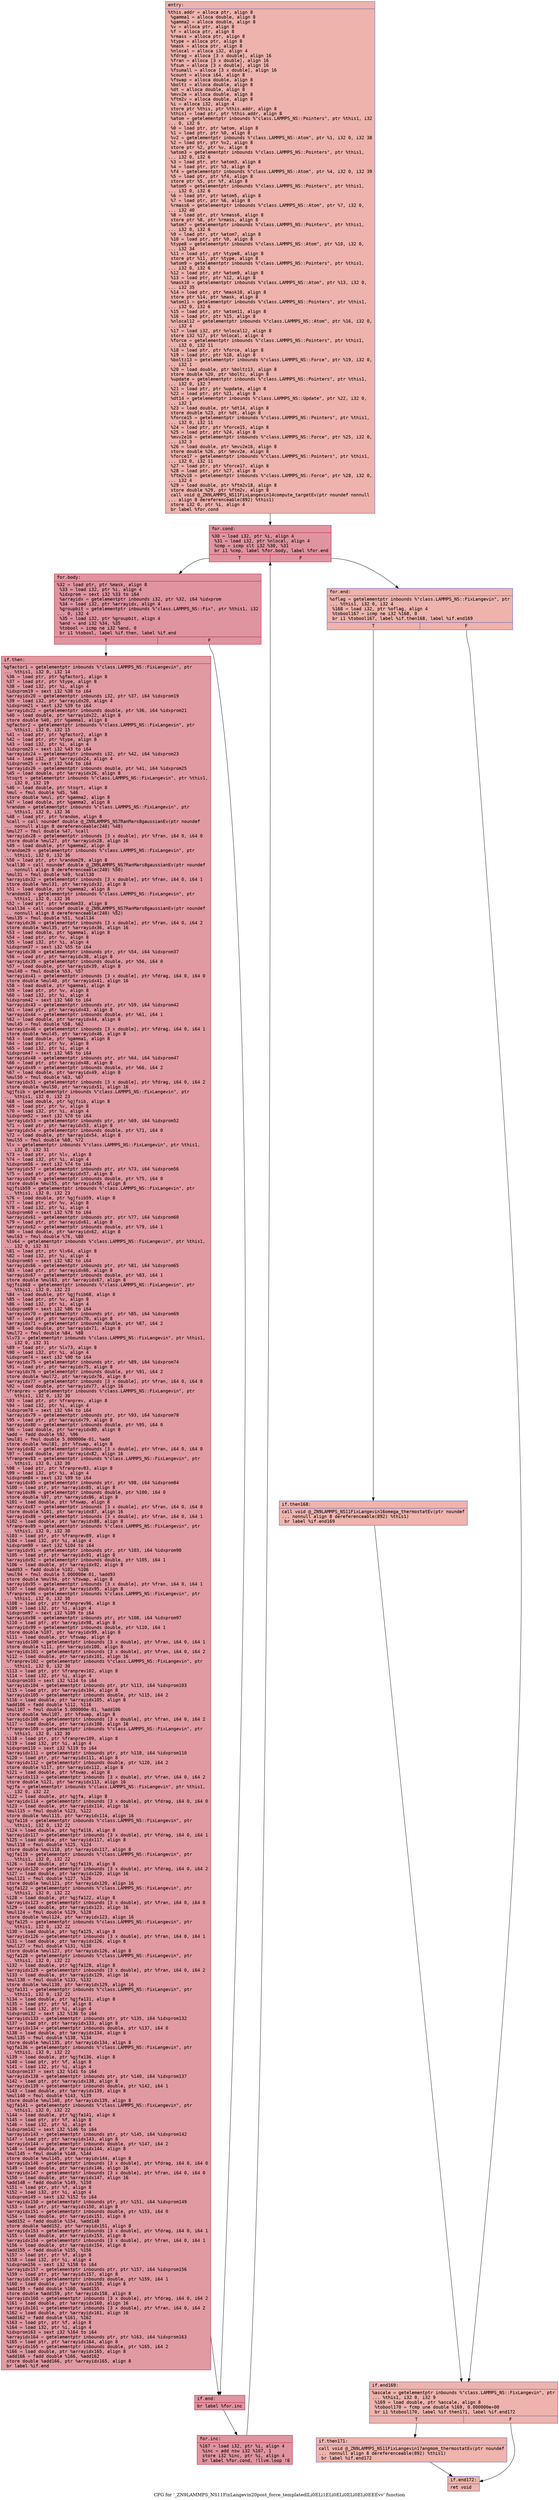 digraph "CFG for '_ZN9LAMMPS_NS11FixLangevin20post_force_templatedILi0ELi1ELi0ELi0ELi0ELi0EEEvv' function" {
	label="CFG for '_ZN9LAMMPS_NS11FixLangevin20post_force_templatedILi0ELi1ELi0ELi0ELi0ELi0EEEvv' function";

	Node0x55e6b21e9400 [shape=record,color="#3d50c3ff", style=filled, fillcolor="#d6524470" fontname="Courier",label="{entry:\l|  %this.addr = alloca ptr, align 8\l  %gamma1 = alloca double, align 8\l  %gamma2 = alloca double, align 8\l  %v = alloca ptr, align 8\l  %f = alloca ptr, align 8\l  %rmass = alloca ptr, align 8\l  %type = alloca ptr, align 8\l  %mask = alloca ptr, align 8\l  %nlocal = alloca i32, align 4\l  %fdrag = alloca [3 x double], align 16\l  %fran = alloca [3 x double], align 16\l  %fsum = alloca [3 x double], align 16\l  %fsumall = alloca [3 x double], align 16\l  %count = alloca i64, align 8\l  %fswap = alloca double, align 8\l  %boltz = alloca double, align 8\l  %dt = alloca double, align 8\l  %mvv2e = alloca double, align 8\l  %ftm2v = alloca double, align 8\l  %i = alloca i32, align 4\l  store ptr %this, ptr %this.addr, align 8\l  %this1 = load ptr, ptr %this.addr, align 8\l  %atom = getelementptr inbounds %\"class.LAMMPS_NS::Pointers\", ptr %this1, i32\l... 0, i32 6\l  %0 = load ptr, ptr %atom, align 8\l  %1 = load ptr, ptr %0, align 8\l  %v2 = getelementptr inbounds %\"class.LAMMPS_NS::Atom\", ptr %1, i32 0, i32 38\l  %2 = load ptr, ptr %v2, align 8\l  store ptr %2, ptr %v, align 8\l  %atom3 = getelementptr inbounds %\"class.LAMMPS_NS::Pointers\", ptr %this1,\l... i32 0, i32 6\l  %3 = load ptr, ptr %atom3, align 8\l  %4 = load ptr, ptr %3, align 8\l  %f4 = getelementptr inbounds %\"class.LAMMPS_NS::Atom\", ptr %4, i32 0, i32 39\l  %5 = load ptr, ptr %f4, align 8\l  store ptr %5, ptr %f, align 8\l  %atom5 = getelementptr inbounds %\"class.LAMMPS_NS::Pointers\", ptr %this1,\l... i32 0, i32 6\l  %6 = load ptr, ptr %atom5, align 8\l  %7 = load ptr, ptr %6, align 8\l  %rmass6 = getelementptr inbounds %\"class.LAMMPS_NS::Atom\", ptr %7, i32 0,\l... i32 40\l  %8 = load ptr, ptr %rmass6, align 8\l  store ptr %8, ptr %rmass, align 8\l  %atom7 = getelementptr inbounds %\"class.LAMMPS_NS::Pointers\", ptr %this1,\l... i32 0, i32 6\l  %9 = load ptr, ptr %atom7, align 8\l  %10 = load ptr, ptr %9, align 8\l  %type8 = getelementptr inbounds %\"class.LAMMPS_NS::Atom\", ptr %10, i32 0,\l... i32 34\l  %11 = load ptr, ptr %type8, align 8\l  store ptr %11, ptr %type, align 8\l  %atom9 = getelementptr inbounds %\"class.LAMMPS_NS::Pointers\", ptr %this1,\l... i32 0, i32 6\l  %12 = load ptr, ptr %atom9, align 8\l  %13 = load ptr, ptr %12, align 8\l  %mask10 = getelementptr inbounds %\"class.LAMMPS_NS::Atom\", ptr %13, i32 0,\l... i32 35\l  %14 = load ptr, ptr %mask10, align 8\l  store ptr %14, ptr %mask, align 8\l  %atom11 = getelementptr inbounds %\"class.LAMMPS_NS::Pointers\", ptr %this1,\l... i32 0, i32 6\l  %15 = load ptr, ptr %atom11, align 8\l  %16 = load ptr, ptr %15, align 8\l  %nlocal12 = getelementptr inbounds %\"class.LAMMPS_NS::Atom\", ptr %16, i32 0,\l... i32 4\l  %17 = load i32, ptr %nlocal12, align 8\l  store i32 %17, ptr %nlocal, align 4\l  %force = getelementptr inbounds %\"class.LAMMPS_NS::Pointers\", ptr %this1,\l... i32 0, i32 11\l  %18 = load ptr, ptr %force, align 8\l  %19 = load ptr, ptr %18, align 8\l  %boltz13 = getelementptr inbounds %\"class.LAMMPS_NS::Force\", ptr %19, i32 0,\l... i32 1\l  %20 = load double, ptr %boltz13, align 8\l  store double %20, ptr %boltz, align 8\l  %update = getelementptr inbounds %\"class.LAMMPS_NS::Pointers\", ptr %this1,\l... i32 0, i32 7\l  %21 = load ptr, ptr %update, align 8\l  %22 = load ptr, ptr %21, align 8\l  %dt14 = getelementptr inbounds %\"class.LAMMPS_NS::Update\", ptr %22, i32 0,\l... i32 1\l  %23 = load double, ptr %dt14, align 8\l  store double %23, ptr %dt, align 8\l  %force15 = getelementptr inbounds %\"class.LAMMPS_NS::Pointers\", ptr %this1,\l... i32 0, i32 11\l  %24 = load ptr, ptr %force15, align 8\l  %25 = load ptr, ptr %24, align 8\l  %mvv2e16 = getelementptr inbounds %\"class.LAMMPS_NS::Force\", ptr %25, i32 0,\l... i32 3\l  %26 = load double, ptr %mvv2e16, align 8\l  store double %26, ptr %mvv2e, align 8\l  %force17 = getelementptr inbounds %\"class.LAMMPS_NS::Pointers\", ptr %this1,\l... i32 0, i32 11\l  %27 = load ptr, ptr %force17, align 8\l  %28 = load ptr, ptr %27, align 8\l  %ftm2v18 = getelementptr inbounds %\"class.LAMMPS_NS::Force\", ptr %28, i32 0,\l... i32 4\l  %29 = load double, ptr %ftm2v18, align 8\l  store double %29, ptr %ftm2v, align 8\l  call void @_ZN9LAMMPS_NS11FixLangevin14compute_targetEv(ptr noundef nonnull\l... align 8 dereferenceable(892) %this1)\l  store i32 0, ptr %i, align 4\l  br label %for.cond\l}"];
	Node0x55e6b21e9400 -> Node0x55e6b21efcb0[tooltip="entry -> for.cond\nProbability 100.00%" ];
	Node0x55e6b21efcb0 [shape=record,color="#b70d28ff", style=filled, fillcolor="#b70d2870" fontname="Courier",label="{for.cond:\l|  %30 = load i32, ptr %i, align 4\l  %31 = load i32, ptr %nlocal, align 4\l  %cmp = icmp slt i32 %30, %31\l  br i1 %cmp, label %for.body, label %for.end\l|{<s0>T|<s1>F}}"];
	Node0x55e6b21efcb0:s0 -> Node0x55e6b21eff30[tooltip="for.cond -> for.body\nProbability 96.88%" ];
	Node0x55e6b21efcb0:s1 -> Node0x55e6b21effb0[tooltip="for.cond -> for.end\nProbability 3.12%" ];
	Node0x55e6b21eff30 [shape=record,color="#b70d28ff", style=filled, fillcolor="#b70d2870" fontname="Courier",label="{for.body:\l|  %32 = load ptr, ptr %mask, align 8\l  %33 = load i32, ptr %i, align 4\l  %idxprom = sext i32 %33 to i64\l  %arrayidx = getelementptr inbounds i32, ptr %32, i64 %idxprom\l  %34 = load i32, ptr %arrayidx, align 4\l  %groupbit = getelementptr inbounds %\"class.LAMMPS_NS::Fix\", ptr %this1, i32\l... 0, i32 4\l  %35 = load i32, ptr %groupbit, align 4\l  %and = and i32 %34, %35\l  %tobool = icmp ne i32 %and, 0\l  br i1 %tobool, label %if.then, label %if.end\l|{<s0>T|<s1>F}}"];
	Node0x55e6b21eff30:s0 -> Node0x55e6b21ea8a0[tooltip="for.body -> if.then\nProbability 62.50%" ];
	Node0x55e6b21eff30:s1 -> Node0x55e6b21f0a00[tooltip="for.body -> if.end\nProbability 37.50%" ];
	Node0x55e6b21ea8a0 [shape=record,color="#b70d28ff", style=filled, fillcolor="#bb1b2c70" fontname="Courier",label="{if.then:\l|  %gfactor1 = getelementptr inbounds %\"class.LAMMPS_NS::FixLangevin\", ptr\l... %this1, i32 0, i32 14\l  %36 = load ptr, ptr %gfactor1, align 8\l  %37 = load ptr, ptr %type, align 8\l  %38 = load i32, ptr %i, align 4\l  %idxprom19 = sext i32 %38 to i64\l  %arrayidx20 = getelementptr inbounds i32, ptr %37, i64 %idxprom19\l  %39 = load i32, ptr %arrayidx20, align 4\l  %idxprom21 = sext i32 %39 to i64\l  %arrayidx22 = getelementptr inbounds double, ptr %36, i64 %idxprom21\l  %40 = load double, ptr %arrayidx22, align 8\l  store double %40, ptr %gamma1, align 8\l  %gfactor2 = getelementptr inbounds %\"class.LAMMPS_NS::FixLangevin\", ptr\l... %this1, i32 0, i32 15\l  %41 = load ptr, ptr %gfactor2, align 8\l  %42 = load ptr, ptr %type, align 8\l  %43 = load i32, ptr %i, align 4\l  %idxprom23 = sext i32 %43 to i64\l  %arrayidx24 = getelementptr inbounds i32, ptr %42, i64 %idxprom23\l  %44 = load i32, ptr %arrayidx24, align 4\l  %idxprom25 = sext i32 %44 to i64\l  %arrayidx26 = getelementptr inbounds double, ptr %41, i64 %idxprom25\l  %45 = load double, ptr %arrayidx26, align 8\l  %tsqrt = getelementptr inbounds %\"class.LAMMPS_NS::FixLangevin\", ptr %this1,\l... i32 0, i32 19\l  %46 = load double, ptr %tsqrt, align 8\l  %mul = fmul double %45, %46\l  store double %mul, ptr %gamma2, align 8\l  %47 = load double, ptr %gamma2, align 8\l  %random = getelementptr inbounds %\"class.LAMMPS_NS::FixLangevin\", ptr\l... %this1, i32 0, i32 36\l  %48 = load ptr, ptr %random, align 8\l  %call = call noundef double @_ZN9LAMMPS_NS7RanMars8gaussianEv(ptr noundef\l... nonnull align 8 dereferenceable(240) %48)\l  %mul27 = fmul double %47, %call\l  %arrayidx28 = getelementptr inbounds [3 x double], ptr %fran, i64 0, i64 0\l  store double %mul27, ptr %arrayidx28, align 16\l  %49 = load double, ptr %gamma2, align 8\l  %random29 = getelementptr inbounds %\"class.LAMMPS_NS::FixLangevin\", ptr\l... %this1, i32 0, i32 36\l  %50 = load ptr, ptr %random29, align 8\l  %call30 = call noundef double @_ZN9LAMMPS_NS7RanMars8gaussianEv(ptr noundef\l... nonnull align 8 dereferenceable(240) %50)\l  %mul31 = fmul double %49, %call30\l  %arrayidx32 = getelementptr inbounds [3 x double], ptr %fran, i64 0, i64 1\l  store double %mul31, ptr %arrayidx32, align 8\l  %51 = load double, ptr %gamma2, align 8\l  %random33 = getelementptr inbounds %\"class.LAMMPS_NS::FixLangevin\", ptr\l... %this1, i32 0, i32 36\l  %52 = load ptr, ptr %random33, align 8\l  %call34 = call noundef double @_ZN9LAMMPS_NS7RanMars8gaussianEv(ptr noundef\l... nonnull align 8 dereferenceable(240) %52)\l  %mul35 = fmul double %51, %call34\l  %arrayidx36 = getelementptr inbounds [3 x double], ptr %fran, i64 0, i64 2\l  store double %mul35, ptr %arrayidx36, align 16\l  %53 = load double, ptr %gamma1, align 8\l  %54 = load ptr, ptr %v, align 8\l  %55 = load i32, ptr %i, align 4\l  %idxprom37 = sext i32 %55 to i64\l  %arrayidx38 = getelementptr inbounds ptr, ptr %54, i64 %idxprom37\l  %56 = load ptr, ptr %arrayidx38, align 8\l  %arrayidx39 = getelementptr inbounds double, ptr %56, i64 0\l  %57 = load double, ptr %arrayidx39, align 8\l  %mul40 = fmul double %53, %57\l  %arrayidx41 = getelementptr inbounds [3 x double], ptr %fdrag, i64 0, i64 0\l  store double %mul40, ptr %arrayidx41, align 16\l  %58 = load double, ptr %gamma1, align 8\l  %59 = load ptr, ptr %v, align 8\l  %60 = load i32, ptr %i, align 4\l  %idxprom42 = sext i32 %60 to i64\l  %arrayidx43 = getelementptr inbounds ptr, ptr %59, i64 %idxprom42\l  %61 = load ptr, ptr %arrayidx43, align 8\l  %arrayidx44 = getelementptr inbounds double, ptr %61, i64 1\l  %62 = load double, ptr %arrayidx44, align 8\l  %mul45 = fmul double %58, %62\l  %arrayidx46 = getelementptr inbounds [3 x double], ptr %fdrag, i64 0, i64 1\l  store double %mul45, ptr %arrayidx46, align 8\l  %63 = load double, ptr %gamma1, align 8\l  %64 = load ptr, ptr %v, align 8\l  %65 = load i32, ptr %i, align 4\l  %idxprom47 = sext i32 %65 to i64\l  %arrayidx48 = getelementptr inbounds ptr, ptr %64, i64 %idxprom47\l  %66 = load ptr, ptr %arrayidx48, align 8\l  %arrayidx49 = getelementptr inbounds double, ptr %66, i64 2\l  %67 = load double, ptr %arrayidx49, align 8\l  %mul50 = fmul double %63, %67\l  %arrayidx51 = getelementptr inbounds [3 x double], ptr %fdrag, i64 0, i64 2\l  store double %mul50, ptr %arrayidx51, align 16\l  %gjfsib = getelementptr inbounds %\"class.LAMMPS_NS::FixLangevin\", ptr\l... %this1, i32 0, i32 23\l  %68 = load double, ptr %gjfsib, align 8\l  %69 = load ptr, ptr %v, align 8\l  %70 = load i32, ptr %i, align 4\l  %idxprom52 = sext i32 %70 to i64\l  %arrayidx53 = getelementptr inbounds ptr, ptr %69, i64 %idxprom52\l  %71 = load ptr, ptr %arrayidx53, align 8\l  %arrayidx54 = getelementptr inbounds double, ptr %71, i64 0\l  %72 = load double, ptr %arrayidx54, align 8\l  %mul55 = fmul double %68, %72\l  %lv = getelementptr inbounds %\"class.LAMMPS_NS::FixLangevin\", ptr %this1,\l... i32 0, i32 31\l  %73 = load ptr, ptr %lv, align 8\l  %74 = load i32, ptr %i, align 4\l  %idxprom56 = sext i32 %74 to i64\l  %arrayidx57 = getelementptr inbounds ptr, ptr %73, i64 %idxprom56\l  %75 = load ptr, ptr %arrayidx57, align 8\l  %arrayidx58 = getelementptr inbounds double, ptr %75, i64 0\l  store double %mul55, ptr %arrayidx58, align 8\l  %gjfsib59 = getelementptr inbounds %\"class.LAMMPS_NS::FixLangevin\", ptr\l... %this1, i32 0, i32 23\l  %76 = load double, ptr %gjfsib59, align 8\l  %77 = load ptr, ptr %v, align 8\l  %78 = load i32, ptr %i, align 4\l  %idxprom60 = sext i32 %78 to i64\l  %arrayidx61 = getelementptr inbounds ptr, ptr %77, i64 %idxprom60\l  %79 = load ptr, ptr %arrayidx61, align 8\l  %arrayidx62 = getelementptr inbounds double, ptr %79, i64 1\l  %80 = load double, ptr %arrayidx62, align 8\l  %mul63 = fmul double %76, %80\l  %lv64 = getelementptr inbounds %\"class.LAMMPS_NS::FixLangevin\", ptr %this1,\l... i32 0, i32 31\l  %81 = load ptr, ptr %lv64, align 8\l  %82 = load i32, ptr %i, align 4\l  %idxprom65 = sext i32 %82 to i64\l  %arrayidx66 = getelementptr inbounds ptr, ptr %81, i64 %idxprom65\l  %83 = load ptr, ptr %arrayidx66, align 8\l  %arrayidx67 = getelementptr inbounds double, ptr %83, i64 1\l  store double %mul63, ptr %arrayidx67, align 8\l  %gjfsib68 = getelementptr inbounds %\"class.LAMMPS_NS::FixLangevin\", ptr\l... %this1, i32 0, i32 23\l  %84 = load double, ptr %gjfsib68, align 8\l  %85 = load ptr, ptr %v, align 8\l  %86 = load i32, ptr %i, align 4\l  %idxprom69 = sext i32 %86 to i64\l  %arrayidx70 = getelementptr inbounds ptr, ptr %85, i64 %idxprom69\l  %87 = load ptr, ptr %arrayidx70, align 8\l  %arrayidx71 = getelementptr inbounds double, ptr %87, i64 2\l  %88 = load double, ptr %arrayidx71, align 8\l  %mul72 = fmul double %84, %88\l  %lv73 = getelementptr inbounds %\"class.LAMMPS_NS::FixLangevin\", ptr %this1,\l... i32 0, i32 31\l  %89 = load ptr, ptr %lv73, align 8\l  %90 = load i32, ptr %i, align 4\l  %idxprom74 = sext i32 %90 to i64\l  %arrayidx75 = getelementptr inbounds ptr, ptr %89, i64 %idxprom74\l  %91 = load ptr, ptr %arrayidx75, align 8\l  %arrayidx76 = getelementptr inbounds double, ptr %91, i64 2\l  store double %mul72, ptr %arrayidx76, align 8\l  %arrayidx77 = getelementptr inbounds [3 x double], ptr %fran, i64 0, i64 0\l  %92 = load double, ptr %arrayidx77, align 16\l  %franprev = getelementptr inbounds %\"class.LAMMPS_NS::FixLangevin\", ptr\l... %this1, i32 0, i32 30\l  %93 = load ptr, ptr %franprev, align 8\l  %94 = load i32, ptr %i, align 4\l  %idxprom78 = sext i32 %94 to i64\l  %arrayidx79 = getelementptr inbounds ptr, ptr %93, i64 %idxprom78\l  %95 = load ptr, ptr %arrayidx79, align 8\l  %arrayidx80 = getelementptr inbounds double, ptr %95, i64 0\l  %96 = load double, ptr %arrayidx80, align 8\l  %add = fadd double %92, %96\l  %mul81 = fmul double 5.000000e-01, %add\l  store double %mul81, ptr %fswap, align 8\l  %arrayidx82 = getelementptr inbounds [3 x double], ptr %fran, i64 0, i64 0\l  %97 = load double, ptr %arrayidx82, align 16\l  %franprev83 = getelementptr inbounds %\"class.LAMMPS_NS::FixLangevin\", ptr\l... %this1, i32 0, i32 30\l  %98 = load ptr, ptr %franprev83, align 8\l  %99 = load i32, ptr %i, align 4\l  %idxprom84 = sext i32 %99 to i64\l  %arrayidx85 = getelementptr inbounds ptr, ptr %98, i64 %idxprom84\l  %100 = load ptr, ptr %arrayidx85, align 8\l  %arrayidx86 = getelementptr inbounds double, ptr %100, i64 0\l  store double %97, ptr %arrayidx86, align 8\l  %101 = load double, ptr %fswap, align 8\l  %arrayidx87 = getelementptr inbounds [3 x double], ptr %fran, i64 0, i64 0\l  store double %101, ptr %arrayidx87, align 16\l  %arrayidx88 = getelementptr inbounds [3 x double], ptr %fran, i64 0, i64 1\l  %102 = load double, ptr %arrayidx88, align 8\l  %franprev89 = getelementptr inbounds %\"class.LAMMPS_NS::FixLangevin\", ptr\l... %this1, i32 0, i32 30\l  %103 = load ptr, ptr %franprev89, align 8\l  %104 = load i32, ptr %i, align 4\l  %idxprom90 = sext i32 %104 to i64\l  %arrayidx91 = getelementptr inbounds ptr, ptr %103, i64 %idxprom90\l  %105 = load ptr, ptr %arrayidx91, align 8\l  %arrayidx92 = getelementptr inbounds double, ptr %105, i64 1\l  %106 = load double, ptr %arrayidx92, align 8\l  %add93 = fadd double %102, %106\l  %mul94 = fmul double 5.000000e-01, %add93\l  store double %mul94, ptr %fswap, align 8\l  %arrayidx95 = getelementptr inbounds [3 x double], ptr %fran, i64 0, i64 1\l  %107 = load double, ptr %arrayidx95, align 8\l  %franprev96 = getelementptr inbounds %\"class.LAMMPS_NS::FixLangevin\", ptr\l... %this1, i32 0, i32 30\l  %108 = load ptr, ptr %franprev96, align 8\l  %109 = load i32, ptr %i, align 4\l  %idxprom97 = sext i32 %109 to i64\l  %arrayidx98 = getelementptr inbounds ptr, ptr %108, i64 %idxprom97\l  %110 = load ptr, ptr %arrayidx98, align 8\l  %arrayidx99 = getelementptr inbounds double, ptr %110, i64 1\l  store double %107, ptr %arrayidx99, align 8\l  %111 = load double, ptr %fswap, align 8\l  %arrayidx100 = getelementptr inbounds [3 x double], ptr %fran, i64 0, i64 1\l  store double %111, ptr %arrayidx100, align 8\l  %arrayidx101 = getelementptr inbounds [3 x double], ptr %fran, i64 0, i64 2\l  %112 = load double, ptr %arrayidx101, align 16\l  %franprev102 = getelementptr inbounds %\"class.LAMMPS_NS::FixLangevin\", ptr\l... %this1, i32 0, i32 30\l  %113 = load ptr, ptr %franprev102, align 8\l  %114 = load i32, ptr %i, align 4\l  %idxprom103 = sext i32 %114 to i64\l  %arrayidx104 = getelementptr inbounds ptr, ptr %113, i64 %idxprom103\l  %115 = load ptr, ptr %arrayidx104, align 8\l  %arrayidx105 = getelementptr inbounds double, ptr %115, i64 2\l  %116 = load double, ptr %arrayidx105, align 8\l  %add106 = fadd double %112, %116\l  %mul107 = fmul double 5.000000e-01, %add106\l  store double %mul107, ptr %fswap, align 8\l  %arrayidx108 = getelementptr inbounds [3 x double], ptr %fran, i64 0, i64 2\l  %117 = load double, ptr %arrayidx108, align 16\l  %franprev109 = getelementptr inbounds %\"class.LAMMPS_NS::FixLangevin\", ptr\l... %this1, i32 0, i32 30\l  %118 = load ptr, ptr %franprev109, align 8\l  %119 = load i32, ptr %i, align 4\l  %idxprom110 = sext i32 %119 to i64\l  %arrayidx111 = getelementptr inbounds ptr, ptr %118, i64 %idxprom110\l  %120 = load ptr, ptr %arrayidx111, align 8\l  %arrayidx112 = getelementptr inbounds double, ptr %120, i64 2\l  store double %117, ptr %arrayidx112, align 8\l  %121 = load double, ptr %fswap, align 8\l  %arrayidx113 = getelementptr inbounds [3 x double], ptr %fran, i64 0, i64 2\l  store double %121, ptr %arrayidx113, align 16\l  %gjfa = getelementptr inbounds %\"class.LAMMPS_NS::FixLangevin\", ptr %this1,\l... i32 0, i32 22\l  %122 = load double, ptr %gjfa, align 8\l  %arrayidx114 = getelementptr inbounds [3 x double], ptr %fdrag, i64 0, i64 0\l  %123 = load double, ptr %arrayidx114, align 16\l  %mul115 = fmul double %123, %122\l  store double %mul115, ptr %arrayidx114, align 16\l  %gjfa116 = getelementptr inbounds %\"class.LAMMPS_NS::FixLangevin\", ptr\l... %this1, i32 0, i32 22\l  %124 = load double, ptr %gjfa116, align 8\l  %arrayidx117 = getelementptr inbounds [3 x double], ptr %fdrag, i64 0, i64 1\l  %125 = load double, ptr %arrayidx117, align 8\l  %mul118 = fmul double %125, %124\l  store double %mul118, ptr %arrayidx117, align 8\l  %gjfa119 = getelementptr inbounds %\"class.LAMMPS_NS::FixLangevin\", ptr\l... %this1, i32 0, i32 22\l  %126 = load double, ptr %gjfa119, align 8\l  %arrayidx120 = getelementptr inbounds [3 x double], ptr %fdrag, i64 0, i64 2\l  %127 = load double, ptr %arrayidx120, align 16\l  %mul121 = fmul double %127, %126\l  store double %mul121, ptr %arrayidx120, align 16\l  %gjfa122 = getelementptr inbounds %\"class.LAMMPS_NS::FixLangevin\", ptr\l... %this1, i32 0, i32 22\l  %128 = load double, ptr %gjfa122, align 8\l  %arrayidx123 = getelementptr inbounds [3 x double], ptr %fran, i64 0, i64 0\l  %129 = load double, ptr %arrayidx123, align 16\l  %mul124 = fmul double %129, %128\l  store double %mul124, ptr %arrayidx123, align 16\l  %gjfa125 = getelementptr inbounds %\"class.LAMMPS_NS::FixLangevin\", ptr\l... %this1, i32 0, i32 22\l  %130 = load double, ptr %gjfa125, align 8\l  %arrayidx126 = getelementptr inbounds [3 x double], ptr %fran, i64 0, i64 1\l  %131 = load double, ptr %arrayidx126, align 8\l  %mul127 = fmul double %131, %130\l  store double %mul127, ptr %arrayidx126, align 8\l  %gjfa128 = getelementptr inbounds %\"class.LAMMPS_NS::FixLangevin\", ptr\l... %this1, i32 0, i32 22\l  %132 = load double, ptr %gjfa128, align 8\l  %arrayidx129 = getelementptr inbounds [3 x double], ptr %fran, i64 0, i64 2\l  %133 = load double, ptr %arrayidx129, align 16\l  %mul130 = fmul double %133, %132\l  store double %mul130, ptr %arrayidx129, align 16\l  %gjfa131 = getelementptr inbounds %\"class.LAMMPS_NS::FixLangevin\", ptr\l... %this1, i32 0, i32 22\l  %134 = load double, ptr %gjfa131, align 8\l  %135 = load ptr, ptr %f, align 8\l  %136 = load i32, ptr %i, align 4\l  %idxprom132 = sext i32 %136 to i64\l  %arrayidx133 = getelementptr inbounds ptr, ptr %135, i64 %idxprom132\l  %137 = load ptr, ptr %arrayidx133, align 8\l  %arrayidx134 = getelementptr inbounds double, ptr %137, i64 0\l  %138 = load double, ptr %arrayidx134, align 8\l  %mul135 = fmul double %138, %134\l  store double %mul135, ptr %arrayidx134, align 8\l  %gjfa136 = getelementptr inbounds %\"class.LAMMPS_NS::FixLangevin\", ptr\l... %this1, i32 0, i32 22\l  %139 = load double, ptr %gjfa136, align 8\l  %140 = load ptr, ptr %f, align 8\l  %141 = load i32, ptr %i, align 4\l  %idxprom137 = sext i32 %141 to i64\l  %arrayidx138 = getelementptr inbounds ptr, ptr %140, i64 %idxprom137\l  %142 = load ptr, ptr %arrayidx138, align 8\l  %arrayidx139 = getelementptr inbounds double, ptr %142, i64 1\l  %143 = load double, ptr %arrayidx139, align 8\l  %mul140 = fmul double %143, %139\l  store double %mul140, ptr %arrayidx139, align 8\l  %gjfa141 = getelementptr inbounds %\"class.LAMMPS_NS::FixLangevin\", ptr\l... %this1, i32 0, i32 22\l  %144 = load double, ptr %gjfa141, align 8\l  %145 = load ptr, ptr %f, align 8\l  %146 = load i32, ptr %i, align 4\l  %idxprom142 = sext i32 %146 to i64\l  %arrayidx143 = getelementptr inbounds ptr, ptr %145, i64 %idxprom142\l  %147 = load ptr, ptr %arrayidx143, align 8\l  %arrayidx144 = getelementptr inbounds double, ptr %147, i64 2\l  %148 = load double, ptr %arrayidx144, align 8\l  %mul145 = fmul double %148, %144\l  store double %mul145, ptr %arrayidx144, align 8\l  %arrayidx146 = getelementptr inbounds [3 x double], ptr %fdrag, i64 0, i64 0\l  %149 = load double, ptr %arrayidx146, align 16\l  %arrayidx147 = getelementptr inbounds [3 x double], ptr %fran, i64 0, i64 0\l  %150 = load double, ptr %arrayidx147, align 16\l  %add148 = fadd double %149, %150\l  %151 = load ptr, ptr %f, align 8\l  %152 = load i32, ptr %i, align 4\l  %idxprom149 = sext i32 %152 to i64\l  %arrayidx150 = getelementptr inbounds ptr, ptr %151, i64 %idxprom149\l  %153 = load ptr, ptr %arrayidx150, align 8\l  %arrayidx151 = getelementptr inbounds double, ptr %153, i64 0\l  %154 = load double, ptr %arrayidx151, align 8\l  %add152 = fadd double %154, %add148\l  store double %add152, ptr %arrayidx151, align 8\l  %arrayidx153 = getelementptr inbounds [3 x double], ptr %fdrag, i64 0, i64 1\l  %155 = load double, ptr %arrayidx153, align 8\l  %arrayidx154 = getelementptr inbounds [3 x double], ptr %fran, i64 0, i64 1\l  %156 = load double, ptr %arrayidx154, align 8\l  %add155 = fadd double %155, %156\l  %157 = load ptr, ptr %f, align 8\l  %158 = load i32, ptr %i, align 4\l  %idxprom156 = sext i32 %158 to i64\l  %arrayidx157 = getelementptr inbounds ptr, ptr %157, i64 %idxprom156\l  %159 = load ptr, ptr %arrayidx157, align 8\l  %arrayidx158 = getelementptr inbounds double, ptr %159, i64 1\l  %160 = load double, ptr %arrayidx158, align 8\l  %add159 = fadd double %160, %add155\l  store double %add159, ptr %arrayidx158, align 8\l  %arrayidx160 = getelementptr inbounds [3 x double], ptr %fdrag, i64 0, i64 2\l  %161 = load double, ptr %arrayidx160, align 16\l  %arrayidx161 = getelementptr inbounds [3 x double], ptr %fran, i64 0, i64 2\l  %162 = load double, ptr %arrayidx161, align 16\l  %add162 = fadd double %161, %162\l  %163 = load ptr, ptr %f, align 8\l  %164 = load i32, ptr %i, align 4\l  %idxprom163 = sext i32 %164 to i64\l  %arrayidx164 = getelementptr inbounds ptr, ptr %163, i64 %idxprom163\l  %165 = load ptr, ptr %arrayidx164, align 8\l  %arrayidx165 = getelementptr inbounds double, ptr %165, i64 2\l  %166 = load double, ptr %arrayidx165, align 8\l  %add166 = fadd double %166, %add162\l  store double %add166, ptr %arrayidx165, align 8\l  br label %if.end\l}"];
	Node0x55e6b21ea8a0 -> Node0x55e6b21f0a00[tooltip="if.then -> if.end\nProbability 100.00%" ];
	Node0x55e6b21f0a00 [shape=record,color="#b70d28ff", style=filled, fillcolor="#b70d2870" fontname="Courier",label="{if.end:\l|  br label %for.inc\l}"];
	Node0x55e6b21f0a00 -> Node0x55e6b2200250[tooltip="if.end -> for.inc\nProbability 100.00%" ];
	Node0x55e6b2200250 [shape=record,color="#b70d28ff", style=filled, fillcolor="#b70d2870" fontname="Courier",label="{for.inc:\l|  %167 = load i32, ptr %i, align 4\l  %inc = add nsw i32 %167, 1\l  store i32 %inc, ptr %i, align 4\l  br label %for.cond, !llvm.loop !6\l}"];
	Node0x55e6b2200250 -> Node0x55e6b21efcb0[tooltip="for.inc -> for.cond\nProbability 100.00%" ];
	Node0x55e6b21effb0 [shape=record,color="#3d50c3ff", style=filled, fillcolor="#d6524470" fontname="Courier",label="{for.end:\l|  %oflag = getelementptr inbounds %\"class.LAMMPS_NS::FixLangevin\", ptr\l... %this1, i32 0, i32 4\l  %168 = load i32, ptr %oflag, align 4\l  %tobool167 = icmp ne i32 %168, 0\l  br i1 %tobool167, label %if.then168, label %if.end169\l|{<s0>T|<s1>F}}"];
	Node0x55e6b21effb0:s0 -> Node0x55e6b2200860[tooltip="for.end -> if.then168\nProbability 62.50%" ];
	Node0x55e6b21effb0:s1 -> Node0x55e6b22008e0[tooltip="for.end -> if.end169\nProbability 37.50%" ];
	Node0x55e6b2200860 [shape=record,color="#3d50c3ff", style=filled, fillcolor="#d8564670" fontname="Courier",label="{if.then168:\l|  call void @_ZN9LAMMPS_NS11FixLangevin16omega_thermostatEv(ptr noundef\l... nonnull align 8 dereferenceable(892) %this1)\l  br label %if.end169\l}"];
	Node0x55e6b2200860 -> Node0x55e6b22008e0[tooltip="if.then168 -> if.end169\nProbability 100.00%" ];
	Node0x55e6b22008e0 [shape=record,color="#3d50c3ff", style=filled, fillcolor="#d6524470" fontname="Courier",label="{if.end169:\l|  %ascale = getelementptr inbounds %\"class.LAMMPS_NS::FixLangevin\", ptr\l... %this1, i32 0, i32 9\l  %169 = load double, ptr %ascale, align 8\l  %tobool170 = fcmp une double %169, 0.000000e+00\l  br i1 %tobool170, label %if.then171, label %if.end172\l|{<s0>T|<s1>F}}"];
	Node0x55e6b22008e0:s0 -> Node0x55e6b2200e10[tooltip="if.end169 -> if.then171\nProbability 62.50%" ];
	Node0x55e6b22008e0:s1 -> Node0x55e6b2200e90[tooltip="if.end169 -> if.end172\nProbability 37.50%" ];
	Node0x55e6b2200e10 [shape=record,color="#3d50c3ff", style=filled, fillcolor="#d8564670" fontname="Courier",label="{if.then171:\l|  call void @_ZN9LAMMPS_NS11FixLangevin17angmom_thermostatEv(ptr noundef\l... nonnull align 8 dereferenceable(892) %this1)\l  br label %if.end172\l}"];
	Node0x55e6b2200e10 -> Node0x55e6b2200e90[tooltip="if.then171 -> if.end172\nProbability 100.00%" ];
	Node0x55e6b2200e90 [shape=record,color="#3d50c3ff", style=filled, fillcolor="#d6524470" fontname="Courier",label="{if.end172:\l|  ret void\l}"];
}
